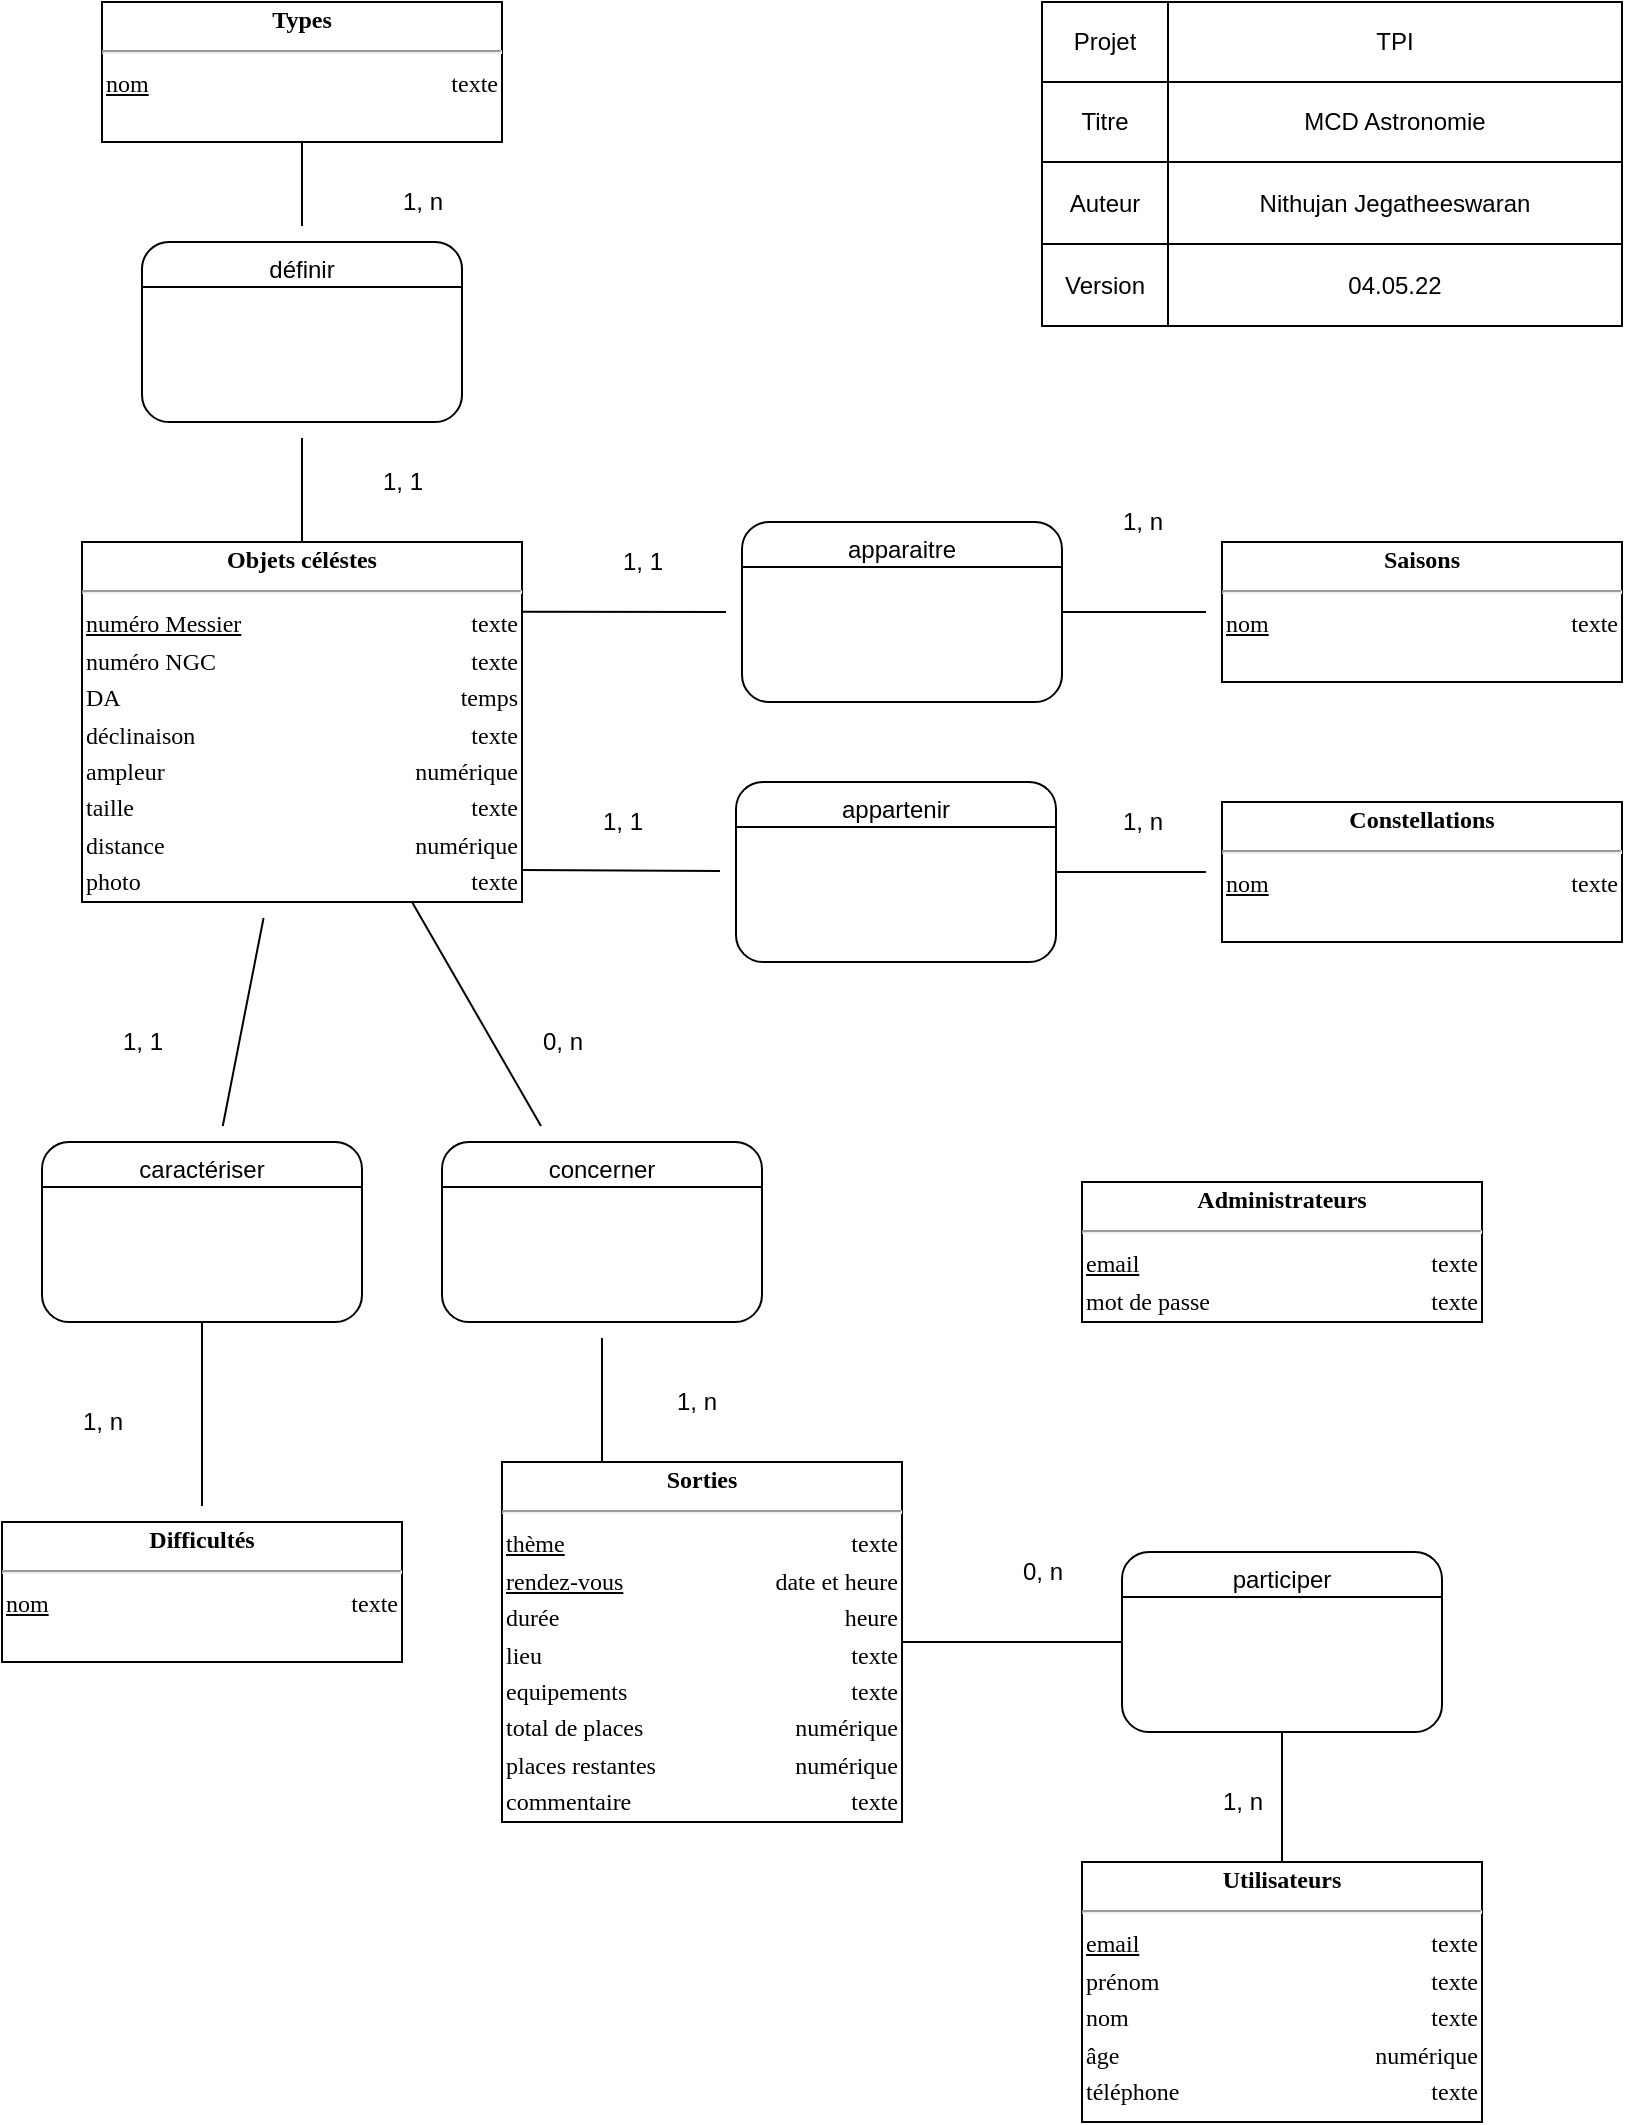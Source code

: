<mxfile version="15.3.5" type="device"><diagram id="WSjaqNL-4sIsu8pz98FO" name="Page-1"><mxGraphModel dx="1086" dy="806" grid="1" gridSize="10" guides="1" tooltips="1" connect="1" arrows="1" fold="1" page="1" pageScale="1" pageWidth="827" pageHeight="1169" math="0" shadow="0"><root><mxCell id="0"/><mxCell id="1" parent="0"/><mxCell id="qmQVM2JDaL5i2_-Bxx4g-1" value="&lt;div style=&quot;box-sizing: border-box ; width: 100% ; padding: 2px&quot;&gt;&lt;span style=&quot;background-color: rgb(255 , 255 , 255)&quot;&gt;&lt;b&gt;Objets céléstes&lt;/b&gt;&lt;/span&gt;&lt;/div&gt;&lt;hr&gt;&lt;table style=&quot;width: 100% ; font-size: 1em&quot; cellpadding=&quot;2&quot; cellspacing=&quot;0&quot;&gt;&lt;tbody&gt;&lt;tr&gt;&lt;td style=&quot;text-align: left&quot;&gt;&lt;u&gt;numéro Messier&lt;/u&gt;&lt;/td&gt;&lt;td style=&quot;text-align: right&quot;&gt;texte&lt;br&gt;&lt;/td&gt;&lt;/tr&gt;&lt;tr&gt;&lt;td style=&quot;text-align: left&quot;&gt;numéro NGC&lt;br&gt;&lt;/td&gt;&lt;td style=&quot;text-align: right&quot;&gt;texte&lt;br&gt;&lt;/td&gt;&lt;/tr&gt;&lt;tr&gt;&lt;td style=&quot;text-align: left&quot;&gt;DA&lt;/td&gt;&lt;td style=&quot;text-align: right&quot;&gt;temps&lt;/td&gt;&lt;/tr&gt;&lt;tr&gt;&lt;td style=&quot;text-align: left&quot;&gt;déclinaison&lt;/td&gt;&lt;td style=&quot;text-align: right&quot;&gt;texte&lt;/td&gt;&lt;/tr&gt;&lt;tr&gt;&lt;td style=&quot;text-align: left&quot;&gt;ampleur&lt;/td&gt;&lt;td style=&quot;text-align: right&quot;&gt;numérique&lt;/td&gt;&lt;/tr&gt;&lt;tr&gt;&lt;td style=&quot;text-align: left&quot;&gt;taille&lt;/td&gt;&lt;td style=&quot;text-align: right&quot;&gt;texte&lt;/td&gt;&lt;/tr&gt;&lt;tr&gt;&lt;td style=&quot;text-align: left&quot;&gt;distance&lt;/td&gt;&lt;td style=&quot;text-align: right&quot;&gt;numérique&lt;/td&gt;&lt;/tr&gt;&lt;tr&gt;&lt;td style=&quot;text-align: left&quot;&gt;photo&lt;/td&gt;&lt;td style=&quot;text-align: right&quot;&gt;texte&lt;/td&gt;&lt;/tr&gt;&lt;/tbody&gt;&lt;/table&gt;" style="verticalAlign=top;align=center;overflow=fill;html=1;rounded=0;shadow=0;comic=0;labelBackgroundColor=none;strokeColor=#000000;strokeWidth=1;fillColor=#ffffff;fontFamily=Verdana;fontSize=12;fontColor=#000000;hachureGap=4;pointerEvents=0;" parent="1" vertex="1"><mxGeometry x="50" y="280" width="220" height="180" as="geometry"/></mxCell><mxCell id="VqzIoHqFrD_s5v7JrHyu-1" value="" style="shape=table;html=1;whiteSpace=wrap;startSize=0;container=1;collapsible=0;childLayout=tableLayout;align=right;hachureGap=4;pointerEvents=0;" parent="1" vertex="1"><mxGeometry x="530" y="10" width="290" height="162" as="geometry"/></mxCell><mxCell id="VqzIoHqFrD_s5v7JrHyu-2" value="" style="shape=partialRectangle;html=1;whiteSpace=wrap;collapsible=0;dropTarget=0;pointerEvents=0;fillColor=none;top=0;left=0;bottom=0;right=0;points=[[0,0.5],[1,0.5]];portConstraint=eastwest;" parent="VqzIoHqFrD_s5v7JrHyu-1" vertex="1"><mxGeometry width="290" height="40" as="geometry"/></mxCell><mxCell id="VqzIoHqFrD_s5v7JrHyu-3" value="Projet" style="shape=partialRectangle;html=1;whiteSpace=wrap;connectable=0;fillColor=none;top=0;left=0;bottom=0;right=0;overflow=hidden;" parent="VqzIoHqFrD_s5v7JrHyu-2" vertex="1"><mxGeometry width="63" height="40" as="geometry"><mxRectangle width="63" height="40" as="alternateBounds"/></mxGeometry></mxCell><mxCell id="VqzIoHqFrD_s5v7JrHyu-4" value="TPI&lt;br&gt;&lt;p class=&quot;MsoBodyText&quot; style=&quot;margin-top: 0cm ; margin-right: 0cm ; margin-bottom: 0cm ; margin-left: 21.3pt ; margin-bottom: 0.0pt ; text-align: justify&quot;&gt;&lt;span lang=&quot;FR&quot;&gt;&lt;/span&gt;&lt;/p&gt;" style="shape=partialRectangle;html=1;whiteSpace=wrap;connectable=0;fillColor=none;top=0;left=0;bottom=0;right=0;overflow=hidden;" parent="VqzIoHqFrD_s5v7JrHyu-2" vertex="1"><mxGeometry x="63" width="227" height="40" as="geometry"><mxRectangle width="227" height="40" as="alternateBounds"/></mxGeometry></mxCell><mxCell id="VqzIoHqFrD_s5v7JrHyu-5" style="shape=partialRectangle;html=1;whiteSpace=wrap;collapsible=0;dropTarget=0;pointerEvents=0;fillColor=none;top=0;left=0;bottom=0;right=0;points=[[0,0.5],[1,0.5]];portConstraint=eastwest;" parent="VqzIoHqFrD_s5v7JrHyu-1" vertex="1"><mxGeometry y="40" width="290" height="40" as="geometry"/></mxCell><mxCell id="VqzIoHqFrD_s5v7JrHyu-6" value="Titre" style="shape=partialRectangle;html=1;whiteSpace=wrap;connectable=0;fillColor=none;top=0;left=0;bottom=0;right=0;overflow=hidden;" parent="VqzIoHqFrD_s5v7JrHyu-5" vertex="1"><mxGeometry width="63" height="40" as="geometry"><mxRectangle width="63" height="40" as="alternateBounds"/></mxGeometry></mxCell><mxCell id="VqzIoHqFrD_s5v7JrHyu-7" value="MCD Astronomie" style="shape=partialRectangle;html=1;whiteSpace=wrap;connectable=0;fillColor=none;top=0;left=0;bottom=0;right=0;overflow=hidden;" parent="VqzIoHqFrD_s5v7JrHyu-5" vertex="1"><mxGeometry x="63" width="227" height="40" as="geometry"><mxRectangle width="227" height="40" as="alternateBounds"/></mxGeometry></mxCell><mxCell id="VqzIoHqFrD_s5v7JrHyu-8" value="" style="shape=partialRectangle;html=1;whiteSpace=wrap;collapsible=0;dropTarget=0;pointerEvents=0;fillColor=none;top=0;left=0;bottom=0;right=0;points=[[0,0.5],[1,0.5]];portConstraint=eastwest;" parent="VqzIoHqFrD_s5v7JrHyu-1" vertex="1"><mxGeometry y="80" width="290" height="41" as="geometry"/></mxCell><mxCell id="VqzIoHqFrD_s5v7JrHyu-9" value="Auteur" style="shape=partialRectangle;html=1;whiteSpace=wrap;connectable=0;fillColor=none;top=0;left=0;bottom=0;right=0;overflow=hidden;" parent="VqzIoHqFrD_s5v7JrHyu-8" vertex="1"><mxGeometry width="63" height="41" as="geometry"><mxRectangle width="63" height="41" as="alternateBounds"/></mxGeometry></mxCell><mxCell id="VqzIoHqFrD_s5v7JrHyu-10" value="Nithujan Jegatheeswaran" style="shape=partialRectangle;html=1;whiteSpace=wrap;connectable=0;fillColor=none;top=0;left=0;bottom=0;right=0;overflow=hidden;" parent="VqzIoHqFrD_s5v7JrHyu-8" vertex="1"><mxGeometry x="63" width="227" height="41" as="geometry"><mxRectangle width="227" height="41" as="alternateBounds"/></mxGeometry></mxCell><mxCell id="VqzIoHqFrD_s5v7JrHyu-11" value="" style="shape=partialRectangle;html=1;whiteSpace=wrap;collapsible=0;dropTarget=0;pointerEvents=0;fillColor=none;top=0;left=0;bottom=0;right=0;points=[[0,0.5],[1,0.5]];portConstraint=eastwest;" parent="VqzIoHqFrD_s5v7JrHyu-1" vertex="1"><mxGeometry y="121" width="290" height="41" as="geometry"/></mxCell><mxCell id="VqzIoHqFrD_s5v7JrHyu-12" value="Version" style="shape=partialRectangle;html=1;whiteSpace=wrap;connectable=0;fillColor=none;top=0;left=0;bottom=0;right=0;overflow=hidden;" parent="VqzIoHqFrD_s5v7JrHyu-11" vertex="1"><mxGeometry width="63" height="41" as="geometry"><mxRectangle width="63" height="41" as="alternateBounds"/></mxGeometry></mxCell><mxCell id="VqzIoHqFrD_s5v7JrHyu-13" value="04.05.22" style="shape=partialRectangle;html=1;whiteSpace=wrap;connectable=0;fillColor=none;top=0;left=0;bottom=0;right=0;overflow=hidden;" parent="VqzIoHqFrD_s5v7JrHyu-11" vertex="1"><mxGeometry x="63" width="227" height="41" as="geometry"><mxRectangle width="227" height="41" as="alternateBounds"/></mxGeometry></mxCell><mxCell id="VqzIoHqFrD_s5v7JrHyu-14" value="&lt;div style=&quot;box-sizing: border-box ; width: 100% ; padding: 2px&quot;&gt;&lt;span style=&quot;background-color: rgb(255 , 255 , 255)&quot;&gt;&lt;b&gt;Administrateurs&lt;/b&gt;&lt;/span&gt;&lt;/div&gt;&lt;hr&gt;&lt;table style=&quot;width: 100% ; font-size: 1em&quot; cellpadding=&quot;2&quot; cellspacing=&quot;0&quot;&gt;&lt;tbody&gt;&lt;tr&gt;&lt;td style=&quot;text-align: left&quot;&gt;&lt;u&gt;email&lt;/u&gt;&lt;/td&gt;&lt;td style=&quot;text-align: right&quot;&gt;texte&lt;br&gt;&lt;/td&gt;&lt;/tr&gt;&lt;tr&gt;&lt;td style=&quot;text-align: left&quot;&gt;mot de passe&lt;/td&gt;&lt;td style=&quot;text-align: right&quot;&gt;texte&lt;/td&gt;&lt;/tr&gt;&lt;/tbody&gt;&lt;/table&gt;" style="verticalAlign=top;align=center;overflow=fill;html=1;rounded=0;shadow=0;comic=0;labelBackgroundColor=none;strokeColor=#000000;strokeWidth=1;fillColor=#ffffff;fontFamily=Verdana;fontSize=12;fontColor=#000000;hachureGap=4;pointerEvents=0;" parent="1" vertex="1"><mxGeometry x="550" y="600" width="200" height="70" as="geometry"/></mxCell><mxCell id="VqzIoHqFrD_s5v7JrHyu-15" value="&lt;div style=&quot;box-sizing: border-box ; width: 100% ; padding: 2px&quot;&gt;&lt;span style=&quot;background-color: rgb(255 , 255 , 255)&quot;&gt;&lt;b&gt;Utilisateurs&lt;/b&gt;&lt;/span&gt;&lt;/div&gt;&lt;hr&gt;&lt;table style=&quot;width: 100% ; font-size: 1em&quot; cellpadding=&quot;2&quot; cellspacing=&quot;0&quot;&gt;&lt;tbody&gt;&lt;tr&gt;&lt;td style=&quot;text-align: left&quot;&gt;&lt;u&gt;email&lt;/u&gt;&lt;/td&gt;&lt;td style=&quot;text-align: right&quot;&gt;texte&lt;br&gt;&lt;/td&gt;&lt;/tr&gt;&lt;tr&gt;&lt;td style=&quot;text-align: left&quot;&gt;prénom&lt;br&gt;&lt;/td&gt;&lt;td style=&quot;text-align: right&quot;&gt;texte&lt;br&gt;&lt;/td&gt;&lt;/tr&gt;&lt;tr&gt;&lt;td style=&quot;text-align: left&quot;&gt;nom&lt;/td&gt;&lt;td style=&quot;text-align: right&quot;&gt;texte&lt;br&gt;&lt;/td&gt;&lt;/tr&gt;&lt;tr&gt;&lt;td style=&quot;text-align: left&quot;&gt;âge&lt;/td&gt;&lt;td style=&quot;text-align: right&quot;&gt;numérique&lt;/td&gt;&lt;/tr&gt;&lt;tr&gt;&lt;td style=&quot;text-align: left&quot;&gt;téléphone&lt;/td&gt;&lt;td style=&quot;text-align: right&quot;&gt;texte&lt;/td&gt;&lt;/tr&gt;&lt;/tbody&gt;&lt;/table&gt;" style="verticalAlign=top;align=center;overflow=fill;html=1;rounded=0;shadow=0;comic=0;labelBackgroundColor=none;strokeColor=#000000;strokeWidth=1;fillColor=#ffffff;fontFamily=Verdana;fontSize=12;fontColor=#000000;hachureGap=4;pointerEvents=0;" parent="1" vertex="1"><mxGeometry x="550" y="940" width="200" height="130" as="geometry"/></mxCell><mxCell id="VqzIoHqFrD_s5v7JrHyu-26" style="edgeStyle=none;curved=1;rounded=0;orthogonalLoop=1;jettySize=auto;html=1;exitX=1;exitY=0.5;exitDx=0;exitDy=0;endArrow=none;endFill=0;startSize=14;endSize=14;sourcePerimeterSpacing=8;targetPerimeterSpacing=8;entryX=0;entryY=0.5;entryDx=0;entryDy=0;" parent="1" source="VqzIoHqFrD_s5v7JrHyu-17" target="VqzIoHqFrD_s5v7JrHyu-18" edge="1"><mxGeometry relative="1" as="geometry"><mxPoint x="650" y="958" as="targetPoint"/></mxGeometry></mxCell><mxCell id="VqzIoHqFrD_s5v7JrHyu-17" value="&lt;div style=&quot;box-sizing: border-box ; width: 100% ; padding: 2px&quot;&gt;&lt;span style=&quot;background-color: rgb(255 , 255 , 255)&quot;&gt;&lt;b&gt;Sorties&lt;/b&gt;&lt;/span&gt;&lt;/div&gt;&lt;hr&gt;&lt;table style=&quot;width: 100% ; font-size: 1em&quot; cellpadding=&quot;2&quot; cellspacing=&quot;0&quot;&gt;&lt;tbody&gt;&lt;tr&gt;&lt;td style=&quot;text-align: left&quot;&gt;&lt;u&gt;thème&lt;/u&gt;&lt;/td&gt;&lt;td style=&quot;text-align: right&quot;&gt;texte&lt;br&gt;&lt;/td&gt;&lt;/tr&gt;&lt;tr&gt;&lt;td style=&quot;text-align: left&quot;&gt;&lt;u&gt;rendez-vous&lt;/u&gt;&lt;/td&gt;&lt;td style=&quot;text-align: right&quot;&gt;date et heure&lt;br&gt;&lt;/td&gt;&lt;/tr&gt;&lt;tr&gt;&lt;td style=&quot;text-align: left&quot;&gt;durée&lt;/td&gt;&lt;td style=&quot;text-align: right&quot;&gt;heure&lt;/td&gt;&lt;/tr&gt;&lt;tr&gt;&lt;td style=&quot;text-align: left&quot;&gt;lieu&lt;/td&gt;&lt;td style=&quot;text-align: right&quot;&gt;texte&lt;/td&gt;&lt;/tr&gt;&lt;tr&gt;&lt;td style=&quot;text-align: left&quot;&gt;equipements&lt;/td&gt;&lt;td style=&quot;text-align: right&quot;&gt;texte&lt;/td&gt;&lt;/tr&gt;&lt;tr&gt;&lt;td style=&quot;text-align: left&quot;&gt;total de places&lt;/td&gt;&lt;td style=&quot;text-align: right&quot;&gt;numérique&lt;/td&gt;&lt;/tr&gt;&lt;tr&gt;&lt;td style=&quot;text-align: left&quot;&gt;places restantes&lt;/td&gt;&lt;td style=&quot;text-align: right&quot;&gt;numérique&lt;/td&gt;&lt;/tr&gt;&lt;tr&gt;&lt;td style=&quot;text-align: left&quot;&gt;commentaire&lt;/td&gt;&lt;td style=&quot;text-align: right&quot;&gt;texte&lt;/td&gt;&lt;/tr&gt;&lt;/tbody&gt;&lt;/table&gt;" style="verticalAlign=top;align=center;overflow=fill;html=1;rounded=0;shadow=0;comic=0;labelBackgroundColor=none;strokeColor=#000000;strokeWidth=1;fillColor=#ffffff;fontFamily=Verdana;fontSize=12;fontColor=#000000;hachureGap=4;pointerEvents=0;" parent="1" vertex="1"><mxGeometry x="260" y="740" width="200" height="180" as="geometry"/></mxCell><mxCell id="VqzIoHqFrD_s5v7JrHyu-20" value="" style="group" parent="1" vertex="1" connectable="0"><mxGeometry x="570" y="785" width="160" height="90" as="geometry"/></mxCell><mxCell id="VqzIoHqFrD_s5v7JrHyu-18" value="participer" style="rounded=1;whiteSpace=wrap;html=1;verticalAlign=top;hachureGap=4;pointerEvents=0;" parent="VqzIoHqFrD_s5v7JrHyu-20" vertex="1"><mxGeometry width="160" height="90" as="geometry"/></mxCell><mxCell id="VqzIoHqFrD_s5v7JrHyu-19" value="" style="endArrow=none;html=1;startSize=14;endSize=14;sourcePerimeterSpacing=8;targetPerimeterSpacing=8;exitX=0;exitY=0.25;exitDx=0;exitDy=0;entryX=1;entryY=0.25;entryDx=0;entryDy=0;" parent="VqzIoHqFrD_s5v7JrHyu-20" source="VqzIoHqFrD_s5v7JrHyu-18" target="VqzIoHqFrD_s5v7JrHyu-18" edge="1"><mxGeometry width="50" height="50" relative="1" as="geometry"><mxPoint x="-80" as="sourcePoint"/><mxPoint x="-30" y="-50" as="targetPoint"/></mxGeometry></mxCell><mxCell id="VqzIoHqFrD_s5v7JrHyu-21" value="" style="group" parent="1" vertex="1" connectable="0"><mxGeometry x="230" y="580" width="160" height="90" as="geometry"/></mxCell><mxCell id="VqzIoHqFrD_s5v7JrHyu-22" value="concerner" style="rounded=1;whiteSpace=wrap;html=1;verticalAlign=top;hachureGap=4;pointerEvents=0;" parent="VqzIoHqFrD_s5v7JrHyu-21" vertex="1"><mxGeometry width="160" height="90" as="geometry"/></mxCell><mxCell id="VqzIoHqFrD_s5v7JrHyu-23" value="" style="endArrow=none;html=1;startSize=14;endSize=14;sourcePerimeterSpacing=8;targetPerimeterSpacing=8;exitX=0;exitY=0.25;exitDx=0;exitDy=0;entryX=1;entryY=0.25;entryDx=0;entryDy=0;" parent="VqzIoHqFrD_s5v7JrHyu-21" source="VqzIoHqFrD_s5v7JrHyu-22" target="VqzIoHqFrD_s5v7JrHyu-22" edge="1"><mxGeometry width="50" height="50" relative="1" as="geometry"><mxPoint x="-80" as="sourcePoint"/><mxPoint x="-30" y="-50" as="targetPoint"/></mxGeometry></mxCell><mxCell id="VqzIoHqFrD_s5v7JrHyu-25" style="edgeStyle=none;curved=1;rounded=0;orthogonalLoop=1;jettySize=auto;html=1;entryX=0.25;entryY=0;entryDx=0;entryDy=0;endArrow=none;endFill=0;startSize=14;endSize=14;sourcePerimeterSpacing=8;targetPerimeterSpacing=8;" parent="1" source="VqzIoHqFrD_s5v7JrHyu-22" target="VqzIoHqFrD_s5v7JrHyu-17" edge="1"><mxGeometry relative="1" as="geometry"/></mxCell><mxCell id="VqzIoHqFrD_s5v7JrHyu-27" style="edgeStyle=none;curved=1;rounded=0;orthogonalLoop=1;jettySize=auto;html=1;entryX=0.5;entryY=0;entryDx=0;entryDy=0;endArrow=none;endFill=0;startSize=14;endSize=14;sourcePerimeterSpacing=8;targetPerimeterSpacing=8;exitX=0.5;exitY=1;exitDx=0;exitDy=0;" parent="1" source="VqzIoHqFrD_s5v7JrHyu-18" target="VqzIoHqFrD_s5v7JrHyu-15" edge="1"><mxGeometry relative="1" as="geometry"/></mxCell><mxCell id="VqzIoHqFrD_s5v7JrHyu-28" style="edgeStyle=none;curved=1;rounded=0;orthogonalLoop=1;jettySize=auto;html=1;endArrow=none;endFill=0;startSize=14;endSize=14;sourcePerimeterSpacing=8;targetPerimeterSpacing=8;entryX=0.75;entryY=1;entryDx=0;entryDy=0;" parent="1" source="VqzIoHqFrD_s5v7JrHyu-22" target="qmQVM2JDaL5i2_-Bxx4g-1" edge="1"><mxGeometry relative="1" as="geometry"/></mxCell><mxCell id="VqzIoHqFrD_s5v7JrHyu-29" value="0, n" style="text;html=1;align=center;verticalAlign=middle;resizable=0;points=[];autosize=1;strokeColor=none;fillColor=none;" parent="1" vertex="1"><mxGeometry x="270" y="520" width="40" height="20" as="geometry"/></mxCell><mxCell id="VqzIoHqFrD_s5v7JrHyu-30" value="1, n" style="text;html=1;align=center;verticalAlign=middle;resizable=0;points=[];autosize=1;strokeColor=none;fillColor=none;" parent="1" vertex="1"><mxGeometry x="337" y="700" width="40" height="20" as="geometry"/></mxCell><mxCell id="VqzIoHqFrD_s5v7JrHyu-31" value="0, n" style="text;html=1;align=center;verticalAlign=middle;resizable=0;points=[];autosize=1;strokeColor=none;fillColor=none;" parent="1" vertex="1"><mxGeometry x="510" y="785" width="40" height="20" as="geometry"/></mxCell><mxCell id="VqzIoHqFrD_s5v7JrHyu-32" value="1, n" style="text;html=1;align=center;verticalAlign=middle;resizable=0;points=[];autosize=1;strokeColor=none;fillColor=none;" parent="1" vertex="1"><mxGeometry x="610" y="900" width="40" height="20" as="geometry"/></mxCell><mxCell id="VqzIoHqFrD_s5v7JrHyu-60" style="edgeStyle=none;curved=1;rounded=0;orthogonalLoop=1;jettySize=auto;html=1;entryX=1;entryY=0.5;entryDx=0;entryDy=0;endArrow=none;endFill=0;startSize=14;endSize=14;sourcePerimeterSpacing=8;targetPerimeterSpacing=8;" parent="1" source="VqzIoHqFrD_s5v7JrHyu-33" target="VqzIoHqFrD_s5v7JrHyu-53" edge="1"><mxGeometry relative="1" as="geometry"/></mxCell><mxCell id="VqzIoHqFrD_s5v7JrHyu-33" value="&lt;div style=&quot;box-sizing: border-box ; width: 100% ; padding: 2px&quot;&gt;&lt;span style=&quot;background-color: rgb(255 , 255 , 255)&quot;&gt;&lt;b&gt;Saisons&lt;/b&gt;&lt;/span&gt;&lt;/div&gt;&lt;hr&gt;&lt;table style=&quot;width: 100% ; font-size: 1em&quot; cellpadding=&quot;2&quot; cellspacing=&quot;0&quot;&gt;&lt;tbody&gt;&lt;tr&gt;&lt;td style=&quot;text-align: left&quot;&gt;&lt;u&gt;nom&lt;/u&gt;&lt;/td&gt;&lt;td style=&quot;text-align: right&quot;&gt;texte&lt;br&gt;&lt;/td&gt;&lt;/tr&gt;&lt;/tbody&gt;&lt;/table&gt;" style="verticalAlign=top;align=center;overflow=fill;html=1;rounded=0;shadow=0;comic=0;labelBackgroundColor=none;strokeColor=#000000;strokeWidth=1;fillColor=#ffffff;fontFamily=Verdana;fontSize=12;fontColor=#000000;hachureGap=4;pointerEvents=0;" parent="1" vertex="1"><mxGeometry x="620" y="280" width="200" height="70" as="geometry"/></mxCell><mxCell id="VqzIoHqFrD_s5v7JrHyu-81" style="edgeStyle=none;curved=1;rounded=0;orthogonalLoop=1;jettySize=auto;html=1;entryX=0.5;entryY=1;entryDx=0;entryDy=0;endArrow=none;endFill=0;startSize=14;endSize=14;sourcePerimeterSpacing=8;targetPerimeterSpacing=8;" parent="1" source="VqzIoHqFrD_s5v7JrHyu-34" target="VqzIoHqFrD_s5v7JrHyu-44" edge="1"><mxGeometry relative="1" as="geometry"/></mxCell><mxCell id="VqzIoHqFrD_s5v7JrHyu-34" value="&lt;div style=&quot;box-sizing: border-box ; width: 100% ; padding: 2px&quot;&gt;&lt;span style=&quot;background-color: rgb(255 , 255 , 255)&quot;&gt;&lt;b&gt;Difficultés&lt;/b&gt;&lt;/span&gt;&lt;/div&gt;&lt;hr&gt;&lt;table style=&quot;width: 100% ; font-size: 1em&quot; cellpadding=&quot;2&quot; cellspacing=&quot;0&quot;&gt;&lt;tbody&gt;&lt;tr&gt;&lt;td style=&quot;text-align: left&quot;&gt;&lt;u&gt;nom&lt;/u&gt;&lt;/td&gt;&lt;td style=&quot;text-align: right&quot;&gt;texte&lt;br&gt;&lt;/td&gt;&lt;/tr&gt;&lt;/tbody&gt;&lt;/table&gt;" style="verticalAlign=top;align=center;overflow=fill;html=1;rounded=0;shadow=0;comic=0;labelBackgroundColor=none;strokeColor=#000000;strokeWidth=1;fillColor=#ffffff;fontFamily=Verdana;fontSize=12;fontColor=#000000;hachureGap=4;pointerEvents=0;" parent="1" vertex="1"><mxGeometry x="10" y="770" width="200" height="70" as="geometry"/></mxCell><mxCell id="VqzIoHqFrD_s5v7JrHyu-46" style="edgeStyle=none;curved=1;rounded=0;orthogonalLoop=1;jettySize=auto;html=1;entryX=1;entryY=0.5;entryDx=0;entryDy=0;endArrow=none;endFill=0;startSize=14;endSize=14;sourcePerimeterSpacing=8;targetPerimeterSpacing=8;" parent="1" source="VqzIoHqFrD_s5v7JrHyu-35" target="VqzIoHqFrD_s5v7JrHyu-41" edge="1"><mxGeometry relative="1" as="geometry"/></mxCell><mxCell id="VqzIoHqFrD_s5v7JrHyu-35" value="&lt;div style=&quot;box-sizing: border-box ; width: 100% ; padding: 2px&quot;&gt;&lt;span style=&quot;background-color: rgb(255 , 255 , 255)&quot;&gt;&lt;b&gt;Constellations&lt;/b&gt;&lt;/span&gt;&lt;/div&gt;&lt;hr&gt;&lt;table style=&quot;width: 100% ; font-size: 1em&quot; cellpadding=&quot;2&quot; cellspacing=&quot;0&quot;&gt;&lt;tbody&gt;&lt;tr&gt;&lt;td style=&quot;text-align: left&quot;&gt;&lt;u&gt;nom&lt;/u&gt;&lt;/td&gt;&lt;td style=&quot;text-align: right&quot;&gt;texte&lt;br&gt;&lt;/td&gt;&lt;/tr&gt;&lt;/tbody&gt;&lt;/table&gt;" style="verticalAlign=top;align=center;overflow=fill;html=1;rounded=0;shadow=0;comic=0;labelBackgroundColor=none;strokeColor=#000000;strokeWidth=1;fillColor=#ffffff;fontFamily=Verdana;fontSize=12;fontColor=#000000;hachureGap=4;pointerEvents=0;" parent="1" vertex="1"><mxGeometry x="620" y="410" width="200" height="70" as="geometry"/></mxCell><mxCell id="VqzIoHqFrD_s5v7JrHyu-36" value="&lt;div style=&quot;box-sizing: border-box ; width: 100% ; padding: 2px&quot;&gt;&lt;span style=&quot;background-color: rgb(255 , 255 , 255)&quot;&gt;&lt;b&gt;Types&lt;/b&gt;&lt;/span&gt;&lt;/div&gt;&lt;hr&gt;&lt;table style=&quot;width: 100% ; font-size: 1em&quot; cellpadding=&quot;2&quot; cellspacing=&quot;0&quot;&gt;&lt;tbody&gt;&lt;tr&gt;&lt;td style=&quot;text-align: left&quot;&gt;&lt;u&gt;nom&lt;/u&gt;&lt;/td&gt;&lt;td style=&quot;text-align: right&quot;&gt;texte&lt;br&gt;&lt;/td&gt;&lt;/tr&gt;&lt;/tbody&gt;&lt;/table&gt;" style="verticalAlign=top;align=center;overflow=fill;html=1;rounded=0;shadow=0;comic=0;labelBackgroundColor=none;strokeColor=#000000;strokeWidth=1;fillColor=#ffffff;fontFamily=Verdana;fontSize=12;fontColor=#000000;hachureGap=4;pointerEvents=0;" parent="1" vertex="1"><mxGeometry x="60" y="10" width="200" height="70" as="geometry"/></mxCell><mxCell id="VqzIoHqFrD_s5v7JrHyu-40" value="" style="group;hachureGap=4;pointerEvents=0;" parent="1" vertex="1" connectable="0"><mxGeometry x="377" y="400" width="160" height="90" as="geometry"/></mxCell><mxCell id="VqzIoHqFrD_s5v7JrHyu-41" value="appartenir" style="rounded=1;whiteSpace=wrap;html=1;verticalAlign=top;hachureGap=4;pointerEvents=0;" parent="VqzIoHqFrD_s5v7JrHyu-40" vertex="1"><mxGeometry width="160" height="90" as="geometry"/></mxCell><mxCell id="VqzIoHqFrD_s5v7JrHyu-42" value="" style="endArrow=none;html=1;startSize=14;endSize=14;sourcePerimeterSpacing=8;targetPerimeterSpacing=8;exitX=0;exitY=0.25;exitDx=0;exitDy=0;entryX=1;entryY=0.25;entryDx=0;entryDy=0;" parent="VqzIoHqFrD_s5v7JrHyu-40" source="VqzIoHqFrD_s5v7JrHyu-41" target="VqzIoHqFrD_s5v7JrHyu-41" edge="1"><mxGeometry width="50" height="50" relative="1" as="geometry"><mxPoint x="-80" as="sourcePoint"/><mxPoint x="-30" y="-50" as="targetPoint"/></mxGeometry></mxCell><mxCell id="VqzIoHqFrD_s5v7JrHyu-43" value="" style="group;hachureGap=4;pointerEvents=0;" parent="1" vertex="1" connectable="0"><mxGeometry x="30" y="580" width="160" height="90" as="geometry"/></mxCell><mxCell id="VqzIoHqFrD_s5v7JrHyu-44" value="caractériser" style="rounded=1;whiteSpace=wrap;html=1;verticalAlign=top;hachureGap=4;pointerEvents=0;" parent="VqzIoHqFrD_s5v7JrHyu-43" vertex="1"><mxGeometry width="160" height="90" as="geometry"/></mxCell><mxCell id="VqzIoHqFrD_s5v7JrHyu-45" value="" style="endArrow=none;html=1;startSize=14;endSize=14;sourcePerimeterSpacing=8;targetPerimeterSpacing=8;exitX=0;exitY=0.25;exitDx=0;exitDy=0;entryX=1;entryY=0.25;entryDx=0;entryDy=0;" parent="VqzIoHqFrD_s5v7JrHyu-43" source="VqzIoHqFrD_s5v7JrHyu-44" target="VqzIoHqFrD_s5v7JrHyu-44" edge="1"><mxGeometry width="50" height="50" relative="1" as="geometry"><mxPoint x="-80" as="sourcePoint"/><mxPoint x="-30" y="-50" as="targetPoint"/></mxGeometry></mxCell><mxCell id="VqzIoHqFrD_s5v7JrHyu-47" style="edgeStyle=none;curved=1;rounded=0;orthogonalLoop=1;jettySize=auto;html=1;endArrow=none;endFill=0;startSize=14;endSize=14;sourcePerimeterSpacing=8;targetPerimeterSpacing=8;entryX=1;entryY=0.911;entryDx=0;entryDy=0;entryPerimeter=0;" parent="1" source="VqzIoHqFrD_s5v7JrHyu-41" target="qmQVM2JDaL5i2_-Bxx4g-1" edge="1"><mxGeometry relative="1" as="geometry"><mxPoint x="310" y="490" as="targetPoint"/></mxGeometry></mxCell><mxCell id="VqzIoHqFrD_s5v7JrHyu-52" value="" style="group;hachureGap=4;pointerEvents=0;" parent="1" vertex="1" connectable="0"><mxGeometry x="380" y="270" width="160" height="90" as="geometry"/></mxCell><mxCell id="VqzIoHqFrD_s5v7JrHyu-53" value="apparaitre" style="rounded=1;whiteSpace=wrap;html=1;verticalAlign=top;hachureGap=4;pointerEvents=0;" parent="VqzIoHqFrD_s5v7JrHyu-52" vertex="1"><mxGeometry width="160" height="90" as="geometry"/></mxCell><mxCell id="VqzIoHqFrD_s5v7JrHyu-54" value="" style="endArrow=none;html=1;startSize=14;endSize=14;sourcePerimeterSpacing=8;targetPerimeterSpacing=8;exitX=0;exitY=0.25;exitDx=0;exitDy=0;entryX=1;entryY=0.25;entryDx=0;entryDy=0;" parent="VqzIoHqFrD_s5v7JrHyu-52" source="VqzIoHqFrD_s5v7JrHyu-53" target="VqzIoHqFrD_s5v7JrHyu-53" edge="1"><mxGeometry width="50" height="50" relative="1" as="geometry"><mxPoint x="-80" as="sourcePoint"/><mxPoint x="-30" y="-50" as="targetPoint"/></mxGeometry></mxCell><mxCell id="VqzIoHqFrD_s5v7JrHyu-55" value="" style="group;hachureGap=4;pointerEvents=0;" parent="1" vertex="1" connectable="0"><mxGeometry x="80" y="130" width="160" height="90" as="geometry"/></mxCell><mxCell id="VqzIoHqFrD_s5v7JrHyu-56" value="définir" style="rounded=1;whiteSpace=wrap;html=1;verticalAlign=top;hachureGap=4;pointerEvents=0;" parent="VqzIoHqFrD_s5v7JrHyu-55" vertex="1"><mxGeometry width="160" height="90" as="geometry"/></mxCell><mxCell id="VqzIoHqFrD_s5v7JrHyu-57" value="" style="endArrow=none;html=1;startSize=14;endSize=14;sourcePerimeterSpacing=8;targetPerimeterSpacing=8;exitX=0;exitY=0.25;exitDx=0;exitDy=0;entryX=1;entryY=0.25;entryDx=0;entryDy=0;" parent="VqzIoHqFrD_s5v7JrHyu-55" source="VqzIoHqFrD_s5v7JrHyu-56" target="VqzIoHqFrD_s5v7JrHyu-56" edge="1"><mxGeometry width="50" height="50" relative="1" as="geometry"><mxPoint x="-80" as="sourcePoint"/><mxPoint x="-30" y="-50" as="targetPoint"/></mxGeometry></mxCell><mxCell id="VqzIoHqFrD_s5v7JrHyu-58" style="edgeStyle=none;curved=1;rounded=0;orthogonalLoop=1;jettySize=auto;html=1;entryX=0.5;entryY=1;entryDx=0;entryDy=0;endArrow=none;endFill=0;startSize=14;endSize=14;sourcePerimeterSpacing=8;targetPerimeterSpacing=8;" parent="1" source="VqzIoHqFrD_s5v7JrHyu-56" target="VqzIoHqFrD_s5v7JrHyu-36" edge="1"><mxGeometry relative="1" as="geometry"/></mxCell><mxCell id="VqzIoHqFrD_s5v7JrHyu-59" style="edgeStyle=none;curved=1;rounded=0;orthogonalLoop=1;jettySize=auto;html=1;entryX=0.5;entryY=0;entryDx=0;entryDy=0;endArrow=none;endFill=0;startSize=14;endSize=14;sourcePerimeterSpacing=8;targetPerimeterSpacing=8;" parent="1" source="VqzIoHqFrD_s5v7JrHyu-56" target="qmQVM2JDaL5i2_-Bxx4g-1" edge="1"><mxGeometry relative="1" as="geometry"/></mxCell><mxCell id="VqzIoHqFrD_s5v7JrHyu-61" style="edgeStyle=none;curved=1;rounded=0;orthogonalLoop=1;jettySize=auto;html=1;endArrow=none;endFill=0;startSize=14;endSize=14;sourcePerimeterSpacing=8;targetPerimeterSpacing=8;entryX=1;entryY=0.194;entryDx=0;entryDy=0;entryPerimeter=0;" parent="1" source="VqzIoHqFrD_s5v7JrHyu-53" target="qmQVM2JDaL5i2_-Bxx4g-1" edge="1"><mxGeometry relative="1" as="geometry"><mxPoint x="300" y="350" as="targetPoint"/></mxGeometry></mxCell><mxCell id="VqzIoHqFrD_s5v7JrHyu-77" value="" style="edgeStyle=none;curved=1;rounded=0;orthogonalLoop=1;jettySize=auto;html=1;endArrow=none;endFill=0;startSize=14;endSize=14;sourcePerimeterSpacing=8;targetPerimeterSpacing=8;" parent="1" source="VqzIoHqFrD_s5v7JrHyu-44" target="qmQVM2JDaL5i2_-Bxx4g-1" edge="1"><mxGeometry relative="1" as="geometry"/></mxCell><mxCell id="VqzIoHqFrD_s5v7JrHyu-78" value="1, 1" style="text;html=1;align=center;verticalAlign=middle;resizable=0;points=[];autosize=1;strokeColor=none;fillColor=none;" parent="1" vertex="1"><mxGeometry x="60" y="520" width="40" height="20" as="geometry"/></mxCell><mxCell id="VqzIoHqFrD_s5v7JrHyu-82" value="1, n" style="text;html=1;align=center;verticalAlign=middle;resizable=0;points=[];autosize=1;strokeColor=none;fillColor=none;" parent="1" vertex="1"><mxGeometry x="40" y="710" width="40" height="20" as="geometry"/></mxCell><mxCell id="VqzIoHqFrD_s5v7JrHyu-83" value="1, n" style="text;html=1;align=center;verticalAlign=middle;resizable=0;points=[];autosize=1;strokeColor=none;fillColor=none;" parent="1" vertex="1"><mxGeometry x="200" y="100" width="40" height="20" as="geometry"/></mxCell><mxCell id="VqzIoHqFrD_s5v7JrHyu-84" value="1, 1" style="text;html=1;align=center;verticalAlign=middle;resizable=0;points=[];autosize=1;strokeColor=none;fillColor=none;" parent="1" vertex="1"><mxGeometry x="190" y="240" width="40" height="20" as="geometry"/></mxCell><mxCell id="VqzIoHqFrD_s5v7JrHyu-85" value="1, 1" style="text;html=1;align=center;verticalAlign=middle;resizable=0;points=[];autosize=1;strokeColor=none;fillColor=none;" parent="1" vertex="1"><mxGeometry x="300" y="410" width="40" height="20" as="geometry"/></mxCell><mxCell id="VqzIoHqFrD_s5v7JrHyu-86" value="1, n" style="text;html=1;align=center;verticalAlign=middle;resizable=0;points=[];autosize=1;strokeColor=none;fillColor=none;" parent="1" vertex="1"><mxGeometry x="560" y="410" width="40" height="20" as="geometry"/></mxCell><mxCell id="VqzIoHqFrD_s5v7JrHyu-87" value="1, n" style="text;html=1;align=center;verticalAlign=middle;resizable=0;points=[];autosize=1;strokeColor=none;fillColor=none;" parent="1" vertex="1"><mxGeometry x="560" y="260" width="40" height="20" as="geometry"/></mxCell><mxCell id="VqzIoHqFrD_s5v7JrHyu-88" value="1, 1" style="text;html=1;align=center;verticalAlign=middle;resizable=0;points=[];autosize=1;strokeColor=none;fillColor=none;" parent="1" vertex="1"><mxGeometry x="310" y="280" width="40" height="20" as="geometry"/></mxCell></root></mxGraphModel></diagram></mxfile>